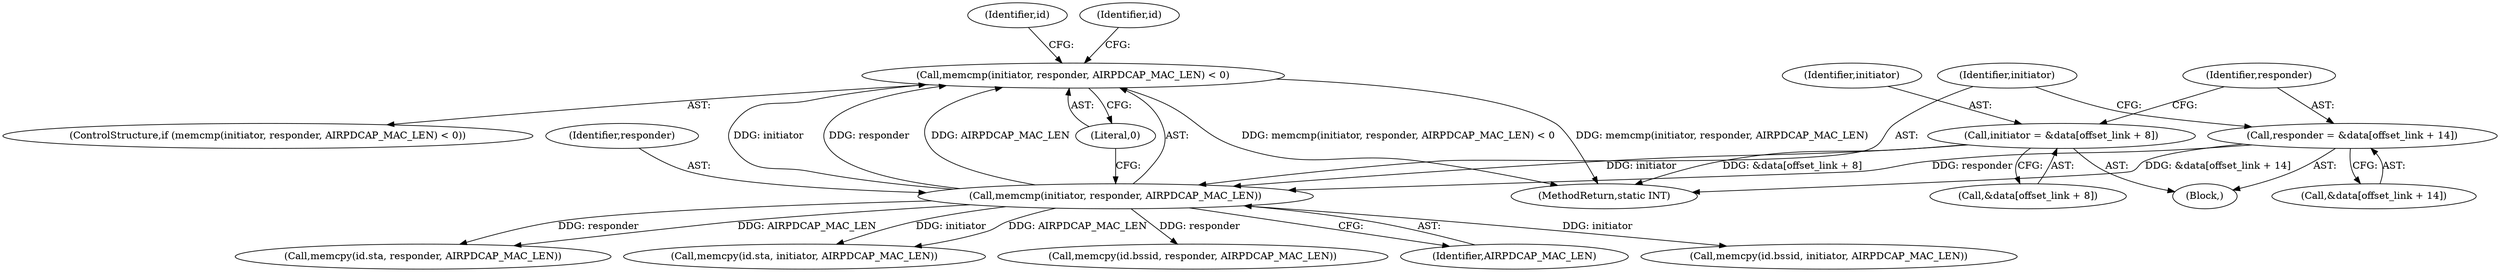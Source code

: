 digraph "0_wireshark_9b0b20b8d5f8c9f7839d58ff6c5900f7e19283b4@API" {
"1000661" [label="(Call,memcmp(initiator, responder, AIRPDCAP_MAC_LEN) < 0)"];
"1000662" [label="(Call,memcmp(initiator, responder, AIRPDCAP_MAC_LEN))"];
"1000644" [label="(Call,initiator = &data[offset_link + 8])"];
"1000652" [label="(Call,responder = &data[offset_link + 14])"];
"1000660" [label="(ControlStructure,if (memcmp(initiator, responder, AIRPDCAP_MAC_LEN) < 0))"];
"1000646" [label="(Call,&data[offset_link + 8])"];
"1000653" [label="(Identifier,responder)"];
"1000682" [label="(Call,memcpy(id.sta, responder, AIRPDCAP_MAC_LEN))"];
"1000668" [label="(Call,memcpy(id.sta, initiator, AIRPDCAP_MAC_LEN))"];
"1000670" [label="(Identifier,id)"];
"1000645" [label="(Identifier,initiator)"];
"1000663" [label="(Identifier,initiator)"];
"1000644" [label="(Call,initiator = &data[offset_link + 8])"];
"1000666" [label="(Literal,0)"];
"1000674" [label="(Call,memcpy(id.bssid, responder, AIRPDCAP_MAC_LEN))"];
"1000473" [label="(Block,)"];
"1000654" [label="(Call,&data[offset_link + 14])"];
"1000661" [label="(Call,memcmp(initiator, responder, AIRPDCAP_MAC_LEN) < 0)"];
"1000665" [label="(Identifier,AIRPDCAP_MAC_LEN)"];
"1000664" [label="(Identifier,responder)"];
"1000779" [label="(MethodReturn,static INT)"];
"1000688" [label="(Call,memcpy(id.bssid, initiator, AIRPDCAP_MAC_LEN))"];
"1000684" [label="(Identifier,id)"];
"1000652" [label="(Call,responder = &data[offset_link + 14])"];
"1000662" [label="(Call,memcmp(initiator, responder, AIRPDCAP_MAC_LEN))"];
"1000661" -> "1000660"  [label="AST: "];
"1000661" -> "1000666"  [label="CFG: "];
"1000662" -> "1000661"  [label="AST: "];
"1000666" -> "1000661"  [label="AST: "];
"1000670" -> "1000661"  [label="CFG: "];
"1000684" -> "1000661"  [label="CFG: "];
"1000661" -> "1000779"  [label="DDG: memcmp(initiator, responder, AIRPDCAP_MAC_LEN) < 0"];
"1000661" -> "1000779"  [label="DDG: memcmp(initiator, responder, AIRPDCAP_MAC_LEN)"];
"1000662" -> "1000661"  [label="DDG: initiator"];
"1000662" -> "1000661"  [label="DDG: responder"];
"1000662" -> "1000661"  [label="DDG: AIRPDCAP_MAC_LEN"];
"1000662" -> "1000665"  [label="CFG: "];
"1000663" -> "1000662"  [label="AST: "];
"1000664" -> "1000662"  [label="AST: "];
"1000665" -> "1000662"  [label="AST: "];
"1000666" -> "1000662"  [label="CFG: "];
"1000644" -> "1000662"  [label="DDG: initiator"];
"1000652" -> "1000662"  [label="DDG: responder"];
"1000662" -> "1000668"  [label="DDG: initiator"];
"1000662" -> "1000668"  [label="DDG: AIRPDCAP_MAC_LEN"];
"1000662" -> "1000674"  [label="DDG: responder"];
"1000662" -> "1000682"  [label="DDG: responder"];
"1000662" -> "1000682"  [label="DDG: AIRPDCAP_MAC_LEN"];
"1000662" -> "1000688"  [label="DDG: initiator"];
"1000644" -> "1000473"  [label="AST: "];
"1000644" -> "1000646"  [label="CFG: "];
"1000645" -> "1000644"  [label="AST: "];
"1000646" -> "1000644"  [label="AST: "];
"1000653" -> "1000644"  [label="CFG: "];
"1000644" -> "1000779"  [label="DDG: &data[offset_link + 8]"];
"1000652" -> "1000473"  [label="AST: "];
"1000652" -> "1000654"  [label="CFG: "];
"1000653" -> "1000652"  [label="AST: "];
"1000654" -> "1000652"  [label="AST: "];
"1000663" -> "1000652"  [label="CFG: "];
"1000652" -> "1000779"  [label="DDG: &data[offset_link + 14]"];
}
